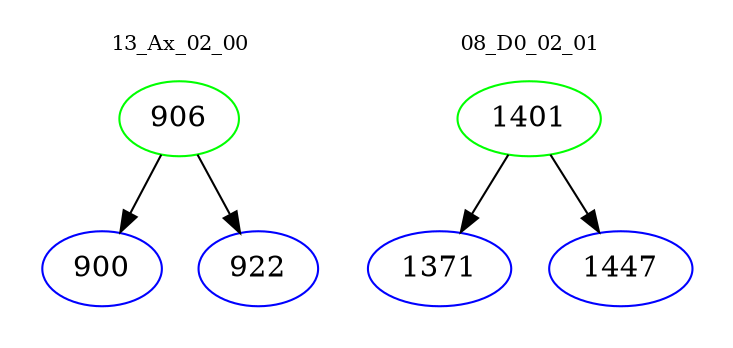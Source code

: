 digraph{
subgraph cluster_0 {
color = white
label = "13_Ax_02_00";
fontsize=10;
T0_906 [label="906", color="green"]
T0_906 -> T0_900 [color="black"]
T0_900 [label="900", color="blue"]
T0_906 -> T0_922 [color="black"]
T0_922 [label="922", color="blue"]
}
subgraph cluster_1 {
color = white
label = "08_D0_02_01";
fontsize=10;
T1_1401 [label="1401", color="green"]
T1_1401 -> T1_1371 [color="black"]
T1_1371 [label="1371", color="blue"]
T1_1401 -> T1_1447 [color="black"]
T1_1447 [label="1447", color="blue"]
}
}
